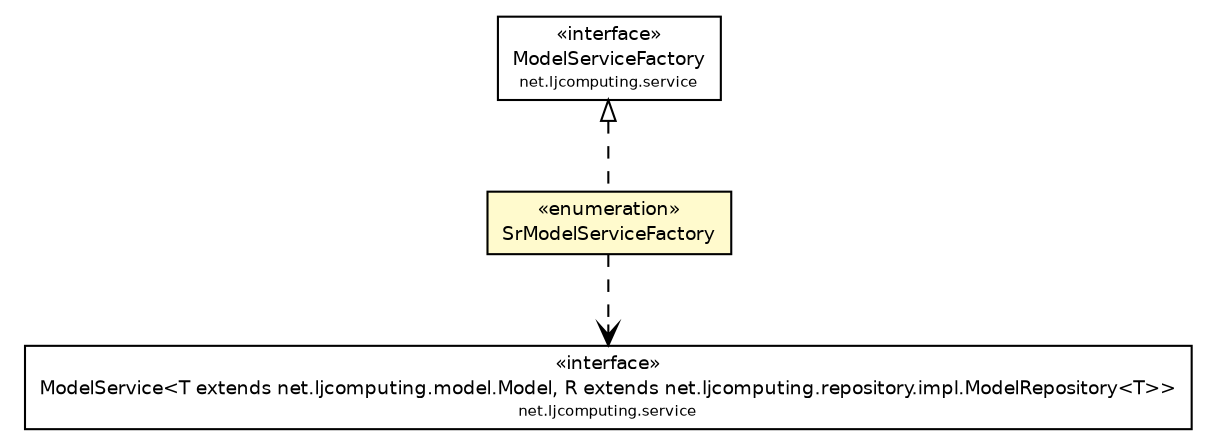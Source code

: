 #!/usr/local/bin/dot
#
# Class diagram 
# Generated by UMLGraph version R5_6 (http://www.umlgraph.org/)
#

digraph G {
	edge [fontname="Helvetica",fontsize=10,labelfontname="Helvetica",labelfontsize=10];
	node [fontname="Helvetica",fontsize=10,shape=plaintext];
	nodesep=0.25;
	ranksep=0.5;
	// net.ljcomputing.sr.service.SrModelServiceFactory
	c95 [label=<<table title="net.ljcomputing.sr.service.SrModelServiceFactory" border="0" cellborder="1" cellspacing="0" cellpadding="2" port="p" bgcolor="lemonChiffon" href="./SrModelServiceFactory.html">
		<tr><td><table border="0" cellspacing="0" cellpadding="1">
<tr><td align="center" balign="center"> &#171;enumeration&#187; </td></tr>
<tr><td align="center" balign="center"> SrModelServiceFactory </td></tr>
		</table></td></tr>
		</table>>, URL="./SrModelServiceFactory.html", fontname="Helvetica", fontcolor="black", fontsize=9.0];
	//net.ljcomputing.sr.service.SrModelServiceFactory implements net.ljcomputing.service.ModelServiceFactory
	c104:p -> c95:p [dir=back,arrowtail=empty,style=dashed];
	// net.ljcomputing.sr.service.SrModelServiceFactory DEPEND net.ljcomputing.service.ModelService<T extends net.ljcomputing.model.Model, R extends net.ljcomputing.repository.impl.ModelRepository<T>>
	c95:p -> c105:p [taillabel="", label="", headlabel="", fontname="Helvetica", fontcolor="black", fontsize=10.0, color="black", arrowhead=open, style=dashed];
	// net.ljcomputing.service.ModelServiceFactory
	c104 [label=<<table title="net.ljcomputing.service.ModelServiceFactory" border="0" cellborder="1" cellspacing="0" cellpadding="2" port="p">
		<tr><td><table border="0" cellspacing="0" cellpadding="1">
<tr><td align="center" balign="center"> &#171;interface&#187; </td></tr>
<tr><td align="center" balign="center"> ModelServiceFactory </td></tr>
<tr><td align="center" balign="center"><font point-size="7.0"> net.ljcomputing.service </font></td></tr>
		</table></td></tr>
		</table>>, URL="null", fontname="Helvetica", fontcolor="black", fontsize=9.0];
	// net.ljcomputing.service.ModelService<T extends net.ljcomputing.model.Model, R extends net.ljcomputing.repository.impl.ModelRepository<T>>
	c105 [label=<<table title="net.ljcomputing.service.ModelService" border="0" cellborder="1" cellspacing="0" cellpadding="2" port="p">
		<tr><td><table border="0" cellspacing="0" cellpadding="1">
<tr><td align="center" balign="center"> &#171;interface&#187; </td></tr>
<tr><td align="center" balign="center"> ModelService&lt;T extends net.ljcomputing.model.Model, R extends net.ljcomputing.repository.impl.ModelRepository&lt;T&gt;&gt; </td></tr>
<tr><td align="center" balign="center"><font point-size="7.0"> net.ljcomputing.service </font></td></tr>
		</table></td></tr>
		</table>>, URL="null", fontname="Helvetica", fontcolor="black", fontsize=9.0];
}

